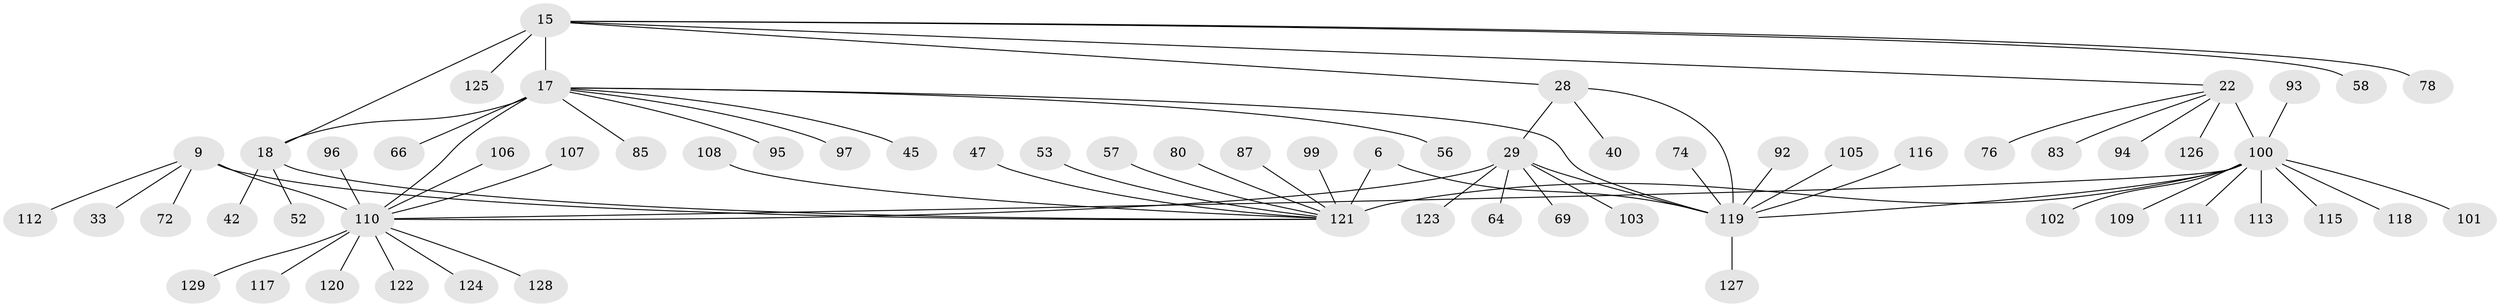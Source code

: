 // original degree distribution, {5: 0.015503875968992248, 11: 0.023255813953488372, 8: 0.05426356589147287, 7: 0.05426356589147287, 6: 0.031007751937984496, 10: 0.023255813953488372, 9: 0.031007751937984496, 12: 0.007751937984496124, 1: 0.6201550387596899, 2: 0.09302325581395349, 3: 0.046511627906976744}
// Generated by graph-tools (version 1.1) at 2025/55/03/09/25 04:55:06]
// undirected, 64 vertices, 72 edges
graph export_dot {
graph [start="1"]
  node [color=gray90,style=filled];
  6 [super="+1"];
  9 [super="+7"];
  15 [super="+14"];
  17 [super="+13"];
  18 [super="+16"];
  22 [super="+20"];
  28 [super="+27"];
  29 [super="+26"];
  33;
  40;
  42;
  45;
  47;
  52;
  53 [super="+50"];
  56;
  57;
  58 [super="+38"];
  64;
  66 [super="+51"];
  69;
  72;
  74;
  76;
  78;
  80;
  83;
  85;
  87;
  92 [super="+73"];
  93;
  94;
  95;
  96;
  97;
  99;
  100 [super="+77"];
  101;
  102 [super="+98"];
  103;
  105;
  106 [super="+41"];
  107 [super="+90"];
  108 [super="+104"];
  109 [super="+91"];
  110 [super="+75+12+44+60+10+59+71+79+86"];
  111 [super="+81"];
  112;
  113;
  115;
  116;
  117;
  118 [super="+37"];
  119 [super="+89+32+35+36+62"];
  120;
  121 [super="+114+5+31+34+46"];
  122;
  123;
  124 [super="+61+84"];
  125;
  126;
  127;
  128;
  129;
  6 -- 119;
  6 -- 121 [weight=8];
  9 -- 72;
  9 -- 112;
  9 -- 33;
  9 -- 110 [weight=8];
  9 -- 121;
  15 -- 17 [weight=4];
  15 -- 18 [weight=4];
  15 -- 78;
  15 -- 125;
  15 -- 22;
  15 -- 28;
  15 -- 58;
  17 -- 18 [weight=4];
  17 -- 85;
  17 -- 97;
  17 -- 56;
  17 -- 45;
  17 -- 95;
  17 -- 119;
  17 -- 66;
  17 -- 110;
  18 -- 42;
  18 -- 52;
  18 -- 121;
  22 -- 76;
  22 -- 126;
  22 -- 83;
  22 -- 94;
  22 -- 100 [weight=8];
  28 -- 29 [weight=4];
  28 -- 40;
  28 -- 119 [weight=4];
  29 -- 64;
  29 -- 110 [weight=2];
  29 -- 69;
  29 -- 103;
  29 -- 123;
  29 -- 119 [weight=4];
  47 -- 121;
  53 -- 121;
  57 -- 121;
  74 -- 119;
  80 -- 121;
  87 -- 121;
  92 -- 119;
  93 -- 100;
  96 -- 110;
  99 -- 121;
  100 -- 101;
  100 -- 102;
  100 -- 109;
  100 -- 111;
  100 -- 113;
  100 -- 115;
  100 -- 119;
  100 -- 118;
  100 -- 121;
  100 -- 110;
  105 -- 119;
  106 -- 110;
  107 -- 110;
  108 -- 121;
  110 -- 128;
  110 -- 117;
  110 -- 120;
  110 -- 122;
  110 -- 129;
  110 -- 124;
  116 -- 119;
  119 -- 127;
}
